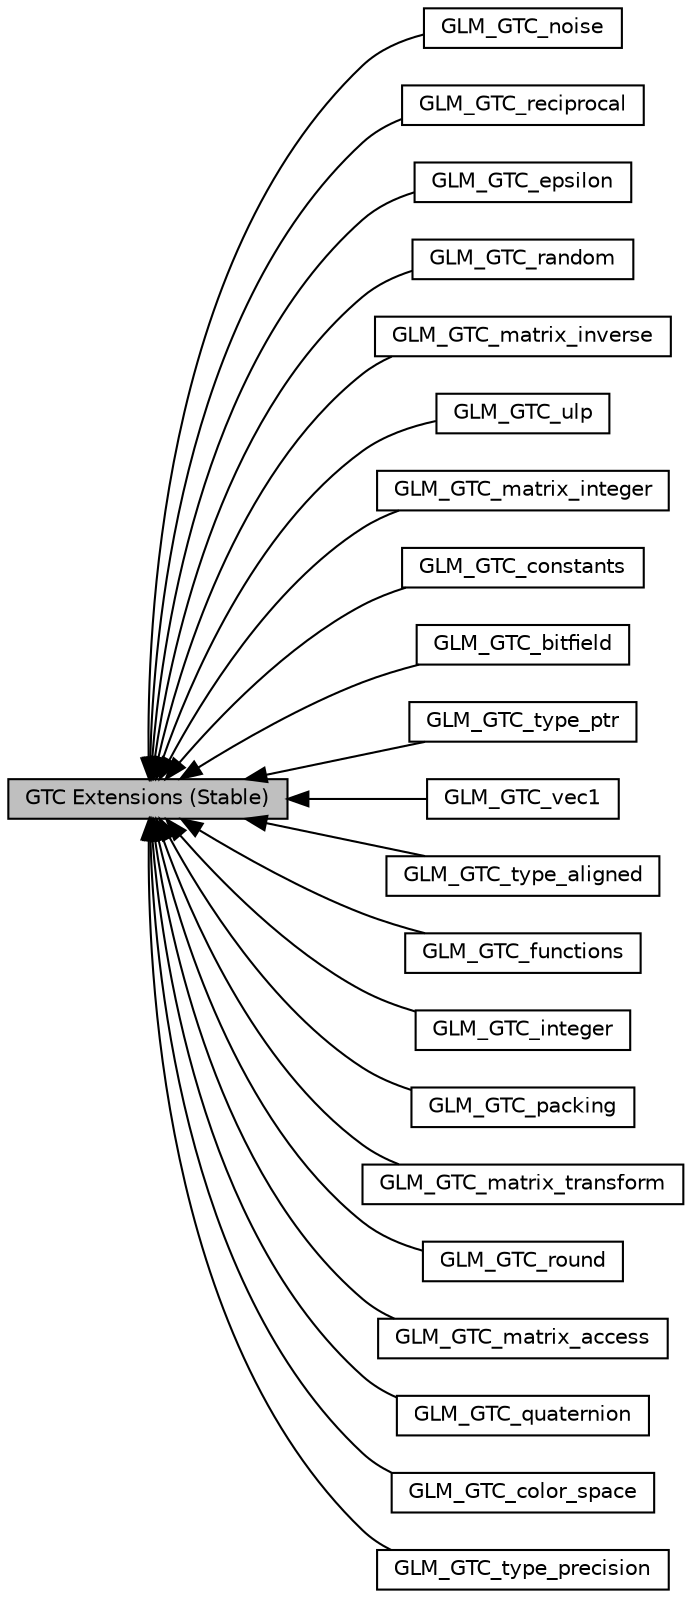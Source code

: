 digraph "GTC Extensions (Stable)"
{
  edge [fontname="Helvetica",fontsize="10",labelfontname="Helvetica",labelfontsize="10"];
  node [fontname="Helvetica",fontsize="10",shape=box];
  rankdir=LR;
  Node12 [label="GLM_GTC_noise",height=0.2,width=0.4,color="black", fillcolor="white", style="filled",URL="$group__gtc__noise.html",tooltip=" "];
  Node1 [label="GTC Extensions (Stable)",height=0.2,width=0.4,color="black", fillcolor="grey75", style="filled", fontcolor="black",tooltip="Functions and types that the GLSL specification doesn't define, but useful to have for a C++ program."];
  Node16 [label="GLM_GTC_reciprocal",height=0.2,width=0.4,color="black", fillcolor="white", style="filled",URL="$group__gtc__reciprocal.html",tooltip="Define secant, cosecant and cotangent functions."];
  Node5 [label="GLM_GTC_epsilon",height=0.2,width=0.4,color="black", fillcolor="white", style="filled",URL="$group__gtc__epsilon.html",tooltip="Comparison functions for a user defined epsilon values."];
  Node15 [label="GLM_GTC_random",height=0.2,width=0.4,color="black", fillcolor="white", style="filled",URL="$group__gtc__random.html",tooltip="Generate random number from various distribution methods."];
  Node10 [label="GLM_GTC_matrix_inverse",height=0.2,width=0.4,color="black", fillcolor="white", style="filled",URL="$group__gtc__matrix__inverse.html",tooltip=" "];
  Node21 [label="GLM_GTC_ulp",height=0.2,width=0.4,color="black", fillcolor="white", style="filled",URL="$group__gtc__ulp.html",tooltip="Allow the measurement of the accuracy of a function against a reference implementation...."];
  Node9 [label="GLM_GTC_matrix_integer",height=0.2,width=0.4,color="black", fillcolor="white", style="filled",URL="$group__gtc__matrix__integer.html",tooltip=" "];
  Node4 [label="GLM_GTC_constants",height=0.2,width=0.4,color="black", fillcolor="white", style="filled",URL="$group__gtc__constants.html",tooltip="Provide a list of constants and precomputed useful values."];
  Node2 [label="GLM_GTC_bitfield",height=0.2,width=0.4,color="black", fillcolor="white", style="filled",URL="$group__gtc__bitfield.html",tooltip="Allow to perform bit operations on integer values."];
  Node20 [label="GLM_GTC_type_ptr",height=0.2,width=0.4,color="black", fillcolor="white", style="filled",URL="$group__gtc__type__ptr.html",tooltip="Handles the interaction between pointers and vector, matrix types."];
  Node22 [label="GLM_GTC_vec1",height=0.2,width=0.4,color="black", fillcolor="white", style="filled",URL="$group__gtc__vec1.html",tooltip="Add vec1, ivec1, uvec1 and bvec1 types. <glm/gtc/vec1.hpp> need to be included to use these functiona..."];
  Node18 [label="GLM_GTC_type_aligned",height=0.2,width=0.4,color="black", fillcolor="white", style="filled",URL="$group__gtc__type__aligned.html",tooltip="Aligned types. <glm/gtc/type_aligned.hpp> need to be included to use these features."];
  Node6 [label="GLM_GTC_functions",height=0.2,width=0.4,color="black", fillcolor="white", style="filled",URL="$group__gtc__functions.html",tooltip="List of useful common functions."];
  Node7 [label="GLM_GTC_integer",height=0.2,width=0.4,color="black", fillcolor="white", style="filled",URL="$group__gtc__integer.html",tooltip="Allow to perform bit operations on integer values."];
  Node13 [label="GLM_GTC_packing",height=0.2,width=0.4,color="black", fillcolor="white", style="filled",URL="$group__gtc__packing.html",tooltip="This extension provides a set of function to convert vertors to packed formats."];
  Node11 [label="GLM_GTC_matrix_transform",height=0.2,width=0.4,color="black", fillcolor="white", style="filled",URL="$group__gtc__matrix__transform.html",tooltip="Defines functions that generate common transformation matrices."];
  Node17 [label="GLM_GTC_round",height=0.2,width=0.4,color="black", fillcolor="white", style="filled",URL="$group__gtc__round.html",tooltip="rounding value to specific boundings"];
  Node8 [label="GLM_GTC_matrix_access",height=0.2,width=0.4,color="black", fillcolor="white", style="filled",URL="$group__gtc__matrix__access.html",tooltip=" "];
  Node14 [label="GLM_GTC_quaternion",height=0.2,width=0.4,color="black", fillcolor="white", style="filled",URL="$group__gtc__quaternion.html",tooltip="Defines a templated quaternion type and several quaternion operations."];
  Node3 [label="GLM_GTC_color_space",height=0.2,width=0.4,color="black", fillcolor="white", style="filled",URL="$group__gtc__color__space.html",tooltip="Allow to perform bit operations on integer values."];
  Node19 [label="GLM_GTC_type_precision",height=0.2,width=0.4,color="black", fillcolor="white", style="filled",URL="$group__gtc__type__precision.html",tooltip="Defines specific C++-based precision types."];
  Node1->Node2 [shape=plaintext, dir="back", style="solid"];
  Node1->Node3 [shape=plaintext, dir="back", style="solid"];
  Node1->Node4 [shape=plaintext, dir="back", style="solid"];
  Node1->Node5 [shape=plaintext, dir="back", style="solid"];
  Node1->Node6 [shape=plaintext, dir="back", style="solid"];
  Node1->Node7 [shape=plaintext, dir="back", style="solid"];
  Node1->Node8 [shape=plaintext, dir="back", style="solid"];
  Node1->Node9 [shape=plaintext, dir="back", style="solid"];
  Node1->Node10 [shape=plaintext, dir="back", style="solid"];
  Node1->Node11 [shape=plaintext, dir="back", style="solid"];
  Node1->Node12 [shape=plaintext, dir="back", style="solid"];
  Node1->Node13 [shape=plaintext, dir="back", style="solid"];
  Node1->Node14 [shape=plaintext, dir="back", style="solid"];
  Node1->Node15 [shape=plaintext, dir="back", style="solid"];
  Node1->Node16 [shape=plaintext, dir="back", style="solid"];
  Node1->Node17 [shape=plaintext, dir="back", style="solid"];
  Node1->Node18 [shape=plaintext, dir="back", style="solid"];
  Node1->Node19 [shape=plaintext, dir="back", style="solid"];
  Node1->Node20 [shape=plaintext, dir="back", style="solid"];
  Node1->Node21 [shape=plaintext, dir="back", style="solid"];
  Node1->Node22 [shape=plaintext, dir="back", style="solid"];
}
